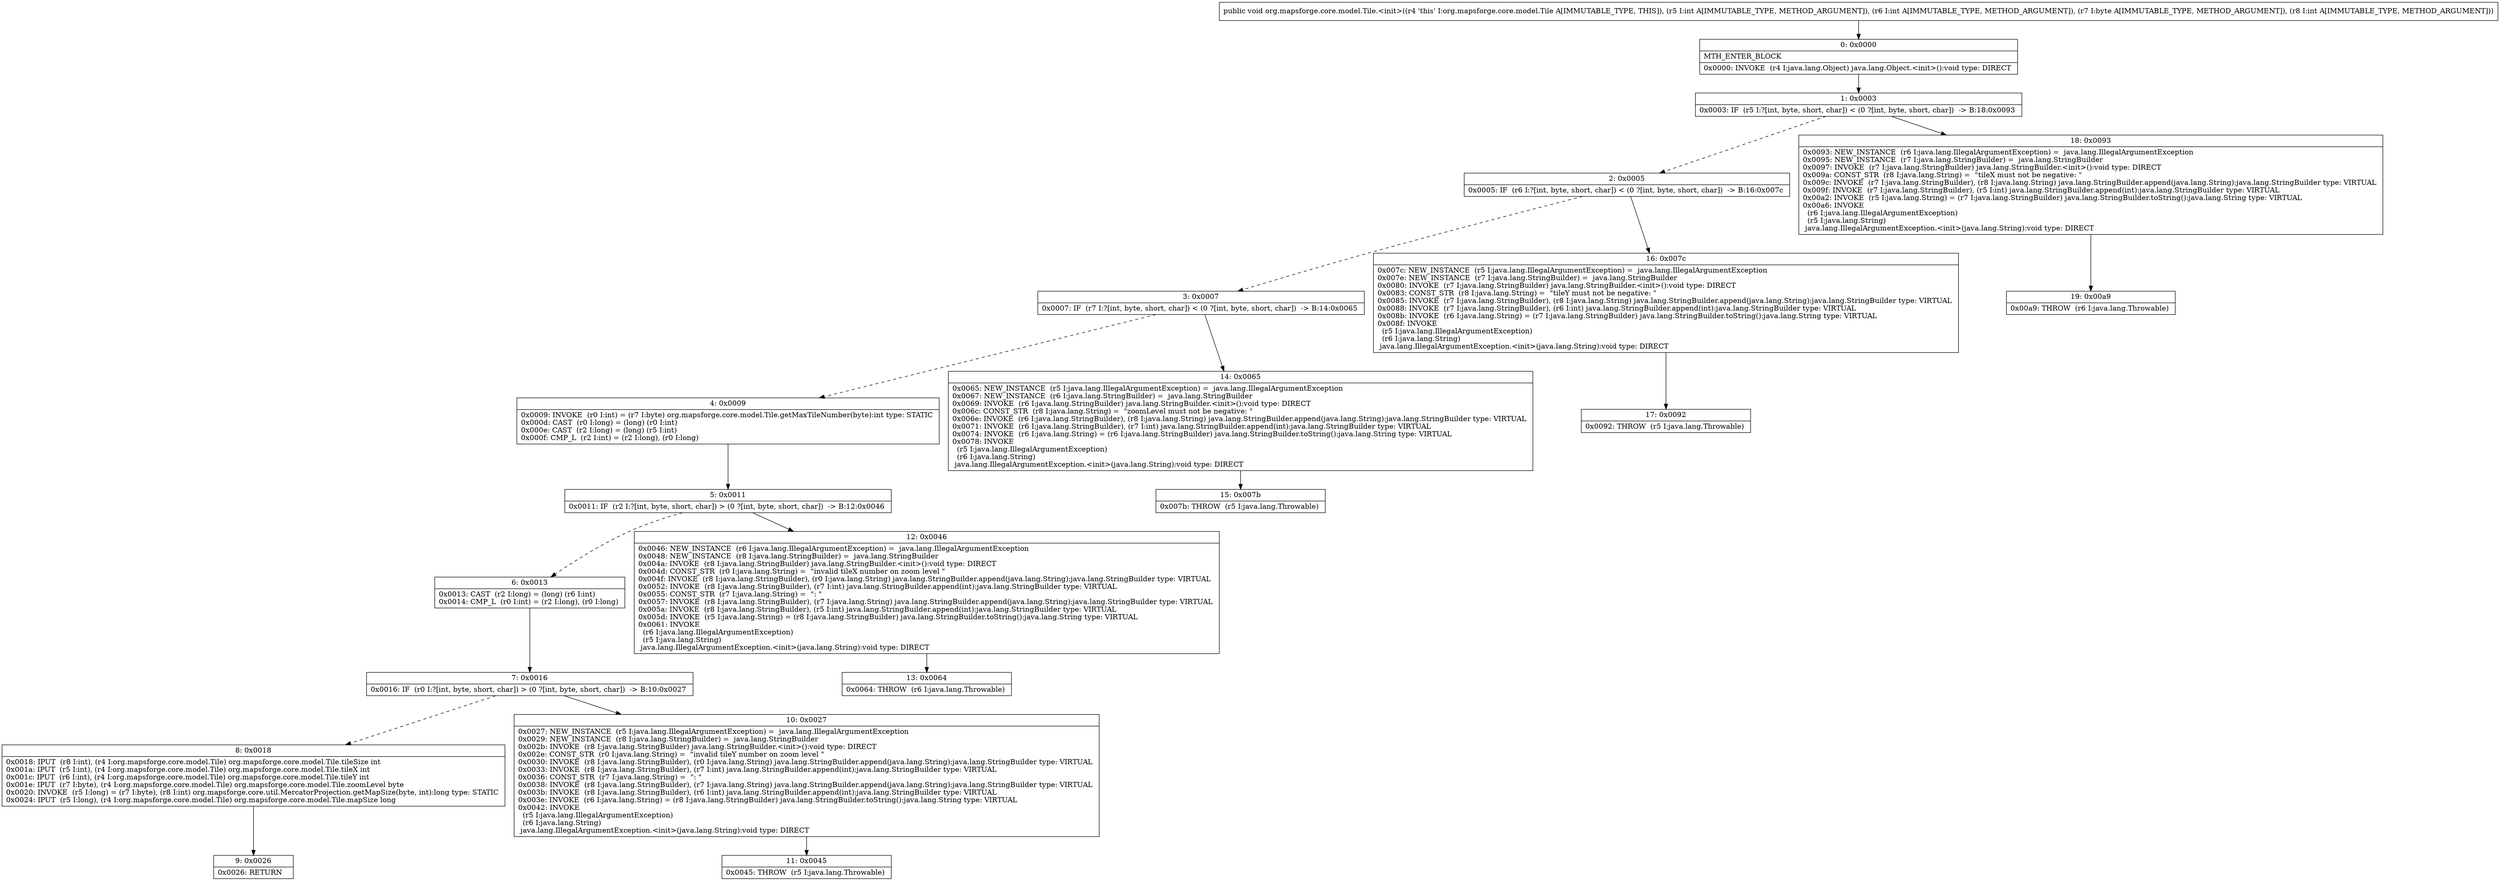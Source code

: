 digraph "CFG fororg.mapsforge.core.model.Tile.\<init\>(IIBI)V" {
Node_0 [shape=record,label="{0\:\ 0x0000|MTH_ENTER_BLOCK\l|0x0000: INVOKE  (r4 I:java.lang.Object) java.lang.Object.\<init\>():void type: DIRECT \l}"];
Node_1 [shape=record,label="{1\:\ 0x0003|0x0003: IF  (r5 I:?[int, byte, short, char]) \< (0 ?[int, byte, short, char])  \-\> B:18:0x0093 \l}"];
Node_2 [shape=record,label="{2\:\ 0x0005|0x0005: IF  (r6 I:?[int, byte, short, char]) \< (0 ?[int, byte, short, char])  \-\> B:16:0x007c \l}"];
Node_3 [shape=record,label="{3\:\ 0x0007|0x0007: IF  (r7 I:?[int, byte, short, char]) \< (0 ?[int, byte, short, char])  \-\> B:14:0x0065 \l}"];
Node_4 [shape=record,label="{4\:\ 0x0009|0x0009: INVOKE  (r0 I:int) = (r7 I:byte) org.mapsforge.core.model.Tile.getMaxTileNumber(byte):int type: STATIC \l0x000d: CAST  (r0 I:long) = (long) (r0 I:int) \l0x000e: CAST  (r2 I:long) = (long) (r5 I:int) \l0x000f: CMP_L  (r2 I:int) = (r2 I:long), (r0 I:long) \l}"];
Node_5 [shape=record,label="{5\:\ 0x0011|0x0011: IF  (r2 I:?[int, byte, short, char]) \> (0 ?[int, byte, short, char])  \-\> B:12:0x0046 \l}"];
Node_6 [shape=record,label="{6\:\ 0x0013|0x0013: CAST  (r2 I:long) = (long) (r6 I:int) \l0x0014: CMP_L  (r0 I:int) = (r2 I:long), (r0 I:long) \l}"];
Node_7 [shape=record,label="{7\:\ 0x0016|0x0016: IF  (r0 I:?[int, byte, short, char]) \> (0 ?[int, byte, short, char])  \-\> B:10:0x0027 \l}"];
Node_8 [shape=record,label="{8\:\ 0x0018|0x0018: IPUT  (r8 I:int), (r4 I:org.mapsforge.core.model.Tile) org.mapsforge.core.model.Tile.tileSize int \l0x001a: IPUT  (r5 I:int), (r4 I:org.mapsforge.core.model.Tile) org.mapsforge.core.model.Tile.tileX int \l0x001c: IPUT  (r6 I:int), (r4 I:org.mapsforge.core.model.Tile) org.mapsforge.core.model.Tile.tileY int \l0x001e: IPUT  (r7 I:byte), (r4 I:org.mapsforge.core.model.Tile) org.mapsforge.core.model.Tile.zoomLevel byte \l0x0020: INVOKE  (r5 I:long) = (r7 I:byte), (r8 I:int) org.mapsforge.core.util.MercatorProjection.getMapSize(byte, int):long type: STATIC \l0x0024: IPUT  (r5 I:long), (r4 I:org.mapsforge.core.model.Tile) org.mapsforge.core.model.Tile.mapSize long \l}"];
Node_9 [shape=record,label="{9\:\ 0x0026|0x0026: RETURN   \l}"];
Node_10 [shape=record,label="{10\:\ 0x0027|0x0027: NEW_INSTANCE  (r5 I:java.lang.IllegalArgumentException) =  java.lang.IllegalArgumentException \l0x0029: NEW_INSTANCE  (r8 I:java.lang.StringBuilder) =  java.lang.StringBuilder \l0x002b: INVOKE  (r8 I:java.lang.StringBuilder) java.lang.StringBuilder.\<init\>():void type: DIRECT \l0x002e: CONST_STR  (r0 I:java.lang.String) =  \"invalid tileY number on zoom level \" \l0x0030: INVOKE  (r8 I:java.lang.StringBuilder), (r0 I:java.lang.String) java.lang.StringBuilder.append(java.lang.String):java.lang.StringBuilder type: VIRTUAL \l0x0033: INVOKE  (r8 I:java.lang.StringBuilder), (r7 I:int) java.lang.StringBuilder.append(int):java.lang.StringBuilder type: VIRTUAL \l0x0036: CONST_STR  (r7 I:java.lang.String) =  \": \" \l0x0038: INVOKE  (r8 I:java.lang.StringBuilder), (r7 I:java.lang.String) java.lang.StringBuilder.append(java.lang.String):java.lang.StringBuilder type: VIRTUAL \l0x003b: INVOKE  (r8 I:java.lang.StringBuilder), (r6 I:int) java.lang.StringBuilder.append(int):java.lang.StringBuilder type: VIRTUAL \l0x003e: INVOKE  (r6 I:java.lang.String) = (r8 I:java.lang.StringBuilder) java.lang.StringBuilder.toString():java.lang.String type: VIRTUAL \l0x0042: INVOKE  \l  (r5 I:java.lang.IllegalArgumentException)\l  (r6 I:java.lang.String)\l java.lang.IllegalArgumentException.\<init\>(java.lang.String):void type: DIRECT \l}"];
Node_11 [shape=record,label="{11\:\ 0x0045|0x0045: THROW  (r5 I:java.lang.Throwable) \l}"];
Node_12 [shape=record,label="{12\:\ 0x0046|0x0046: NEW_INSTANCE  (r6 I:java.lang.IllegalArgumentException) =  java.lang.IllegalArgumentException \l0x0048: NEW_INSTANCE  (r8 I:java.lang.StringBuilder) =  java.lang.StringBuilder \l0x004a: INVOKE  (r8 I:java.lang.StringBuilder) java.lang.StringBuilder.\<init\>():void type: DIRECT \l0x004d: CONST_STR  (r0 I:java.lang.String) =  \"invalid tileX number on zoom level \" \l0x004f: INVOKE  (r8 I:java.lang.StringBuilder), (r0 I:java.lang.String) java.lang.StringBuilder.append(java.lang.String):java.lang.StringBuilder type: VIRTUAL \l0x0052: INVOKE  (r8 I:java.lang.StringBuilder), (r7 I:int) java.lang.StringBuilder.append(int):java.lang.StringBuilder type: VIRTUAL \l0x0055: CONST_STR  (r7 I:java.lang.String) =  \": \" \l0x0057: INVOKE  (r8 I:java.lang.StringBuilder), (r7 I:java.lang.String) java.lang.StringBuilder.append(java.lang.String):java.lang.StringBuilder type: VIRTUAL \l0x005a: INVOKE  (r8 I:java.lang.StringBuilder), (r5 I:int) java.lang.StringBuilder.append(int):java.lang.StringBuilder type: VIRTUAL \l0x005d: INVOKE  (r5 I:java.lang.String) = (r8 I:java.lang.StringBuilder) java.lang.StringBuilder.toString():java.lang.String type: VIRTUAL \l0x0061: INVOKE  \l  (r6 I:java.lang.IllegalArgumentException)\l  (r5 I:java.lang.String)\l java.lang.IllegalArgumentException.\<init\>(java.lang.String):void type: DIRECT \l}"];
Node_13 [shape=record,label="{13\:\ 0x0064|0x0064: THROW  (r6 I:java.lang.Throwable) \l}"];
Node_14 [shape=record,label="{14\:\ 0x0065|0x0065: NEW_INSTANCE  (r5 I:java.lang.IllegalArgumentException) =  java.lang.IllegalArgumentException \l0x0067: NEW_INSTANCE  (r6 I:java.lang.StringBuilder) =  java.lang.StringBuilder \l0x0069: INVOKE  (r6 I:java.lang.StringBuilder) java.lang.StringBuilder.\<init\>():void type: DIRECT \l0x006c: CONST_STR  (r8 I:java.lang.String) =  \"zoomLevel must not be negative: \" \l0x006e: INVOKE  (r6 I:java.lang.StringBuilder), (r8 I:java.lang.String) java.lang.StringBuilder.append(java.lang.String):java.lang.StringBuilder type: VIRTUAL \l0x0071: INVOKE  (r6 I:java.lang.StringBuilder), (r7 I:int) java.lang.StringBuilder.append(int):java.lang.StringBuilder type: VIRTUAL \l0x0074: INVOKE  (r6 I:java.lang.String) = (r6 I:java.lang.StringBuilder) java.lang.StringBuilder.toString():java.lang.String type: VIRTUAL \l0x0078: INVOKE  \l  (r5 I:java.lang.IllegalArgumentException)\l  (r6 I:java.lang.String)\l java.lang.IllegalArgumentException.\<init\>(java.lang.String):void type: DIRECT \l}"];
Node_15 [shape=record,label="{15\:\ 0x007b|0x007b: THROW  (r5 I:java.lang.Throwable) \l}"];
Node_16 [shape=record,label="{16\:\ 0x007c|0x007c: NEW_INSTANCE  (r5 I:java.lang.IllegalArgumentException) =  java.lang.IllegalArgumentException \l0x007e: NEW_INSTANCE  (r7 I:java.lang.StringBuilder) =  java.lang.StringBuilder \l0x0080: INVOKE  (r7 I:java.lang.StringBuilder) java.lang.StringBuilder.\<init\>():void type: DIRECT \l0x0083: CONST_STR  (r8 I:java.lang.String) =  \"tileY must not be negative: \" \l0x0085: INVOKE  (r7 I:java.lang.StringBuilder), (r8 I:java.lang.String) java.lang.StringBuilder.append(java.lang.String):java.lang.StringBuilder type: VIRTUAL \l0x0088: INVOKE  (r7 I:java.lang.StringBuilder), (r6 I:int) java.lang.StringBuilder.append(int):java.lang.StringBuilder type: VIRTUAL \l0x008b: INVOKE  (r6 I:java.lang.String) = (r7 I:java.lang.StringBuilder) java.lang.StringBuilder.toString():java.lang.String type: VIRTUAL \l0x008f: INVOKE  \l  (r5 I:java.lang.IllegalArgumentException)\l  (r6 I:java.lang.String)\l java.lang.IllegalArgumentException.\<init\>(java.lang.String):void type: DIRECT \l}"];
Node_17 [shape=record,label="{17\:\ 0x0092|0x0092: THROW  (r5 I:java.lang.Throwable) \l}"];
Node_18 [shape=record,label="{18\:\ 0x0093|0x0093: NEW_INSTANCE  (r6 I:java.lang.IllegalArgumentException) =  java.lang.IllegalArgumentException \l0x0095: NEW_INSTANCE  (r7 I:java.lang.StringBuilder) =  java.lang.StringBuilder \l0x0097: INVOKE  (r7 I:java.lang.StringBuilder) java.lang.StringBuilder.\<init\>():void type: DIRECT \l0x009a: CONST_STR  (r8 I:java.lang.String) =  \"tileX must not be negative: \" \l0x009c: INVOKE  (r7 I:java.lang.StringBuilder), (r8 I:java.lang.String) java.lang.StringBuilder.append(java.lang.String):java.lang.StringBuilder type: VIRTUAL \l0x009f: INVOKE  (r7 I:java.lang.StringBuilder), (r5 I:int) java.lang.StringBuilder.append(int):java.lang.StringBuilder type: VIRTUAL \l0x00a2: INVOKE  (r5 I:java.lang.String) = (r7 I:java.lang.StringBuilder) java.lang.StringBuilder.toString():java.lang.String type: VIRTUAL \l0x00a6: INVOKE  \l  (r6 I:java.lang.IllegalArgumentException)\l  (r5 I:java.lang.String)\l java.lang.IllegalArgumentException.\<init\>(java.lang.String):void type: DIRECT \l}"];
Node_19 [shape=record,label="{19\:\ 0x00a9|0x00a9: THROW  (r6 I:java.lang.Throwable) \l}"];
MethodNode[shape=record,label="{public void org.mapsforge.core.model.Tile.\<init\>((r4 'this' I:org.mapsforge.core.model.Tile A[IMMUTABLE_TYPE, THIS]), (r5 I:int A[IMMUTABLE_TYPE, METHOD_ARGUMENT]), (r6 I:int A[IMMUTABLE_TYPE, METHOD_ARGUMENT]), (r7 I:byte A[IMMUTABLE_TYPE, METHOD_ARGUMENT]), (r8 I:int A[IMMUTABLE_TYPE, METHOD_ARGUMENT])) }"];
MethodNode -> Node_0;
Node_0 -> Node_1;
Node_1 -> Node_2[style=dashed];
Node_1 -> Node_18;
Node_2 -> Node_3[style=dashed];
Node_2 -> Node_16;
Node_3 -> Node_4[style=dashed];
Node_3 -> Node_14;
Node_4 -> Node_5;
Node_5 -> Node_6[style=dashed];
Node_5 -> Node_12;
Node_6 -> Node_7;
Node_7 -> Node_8[style=dashed];
Node_7 -> Node_10;
Node_8 -> Node_9;
Node_10 -> Node_11;
Node_12 -> Node_13;
Node_14 -> Node_15;
Node_16 -> Node_17;
Node_18 -> Node_19;
}


